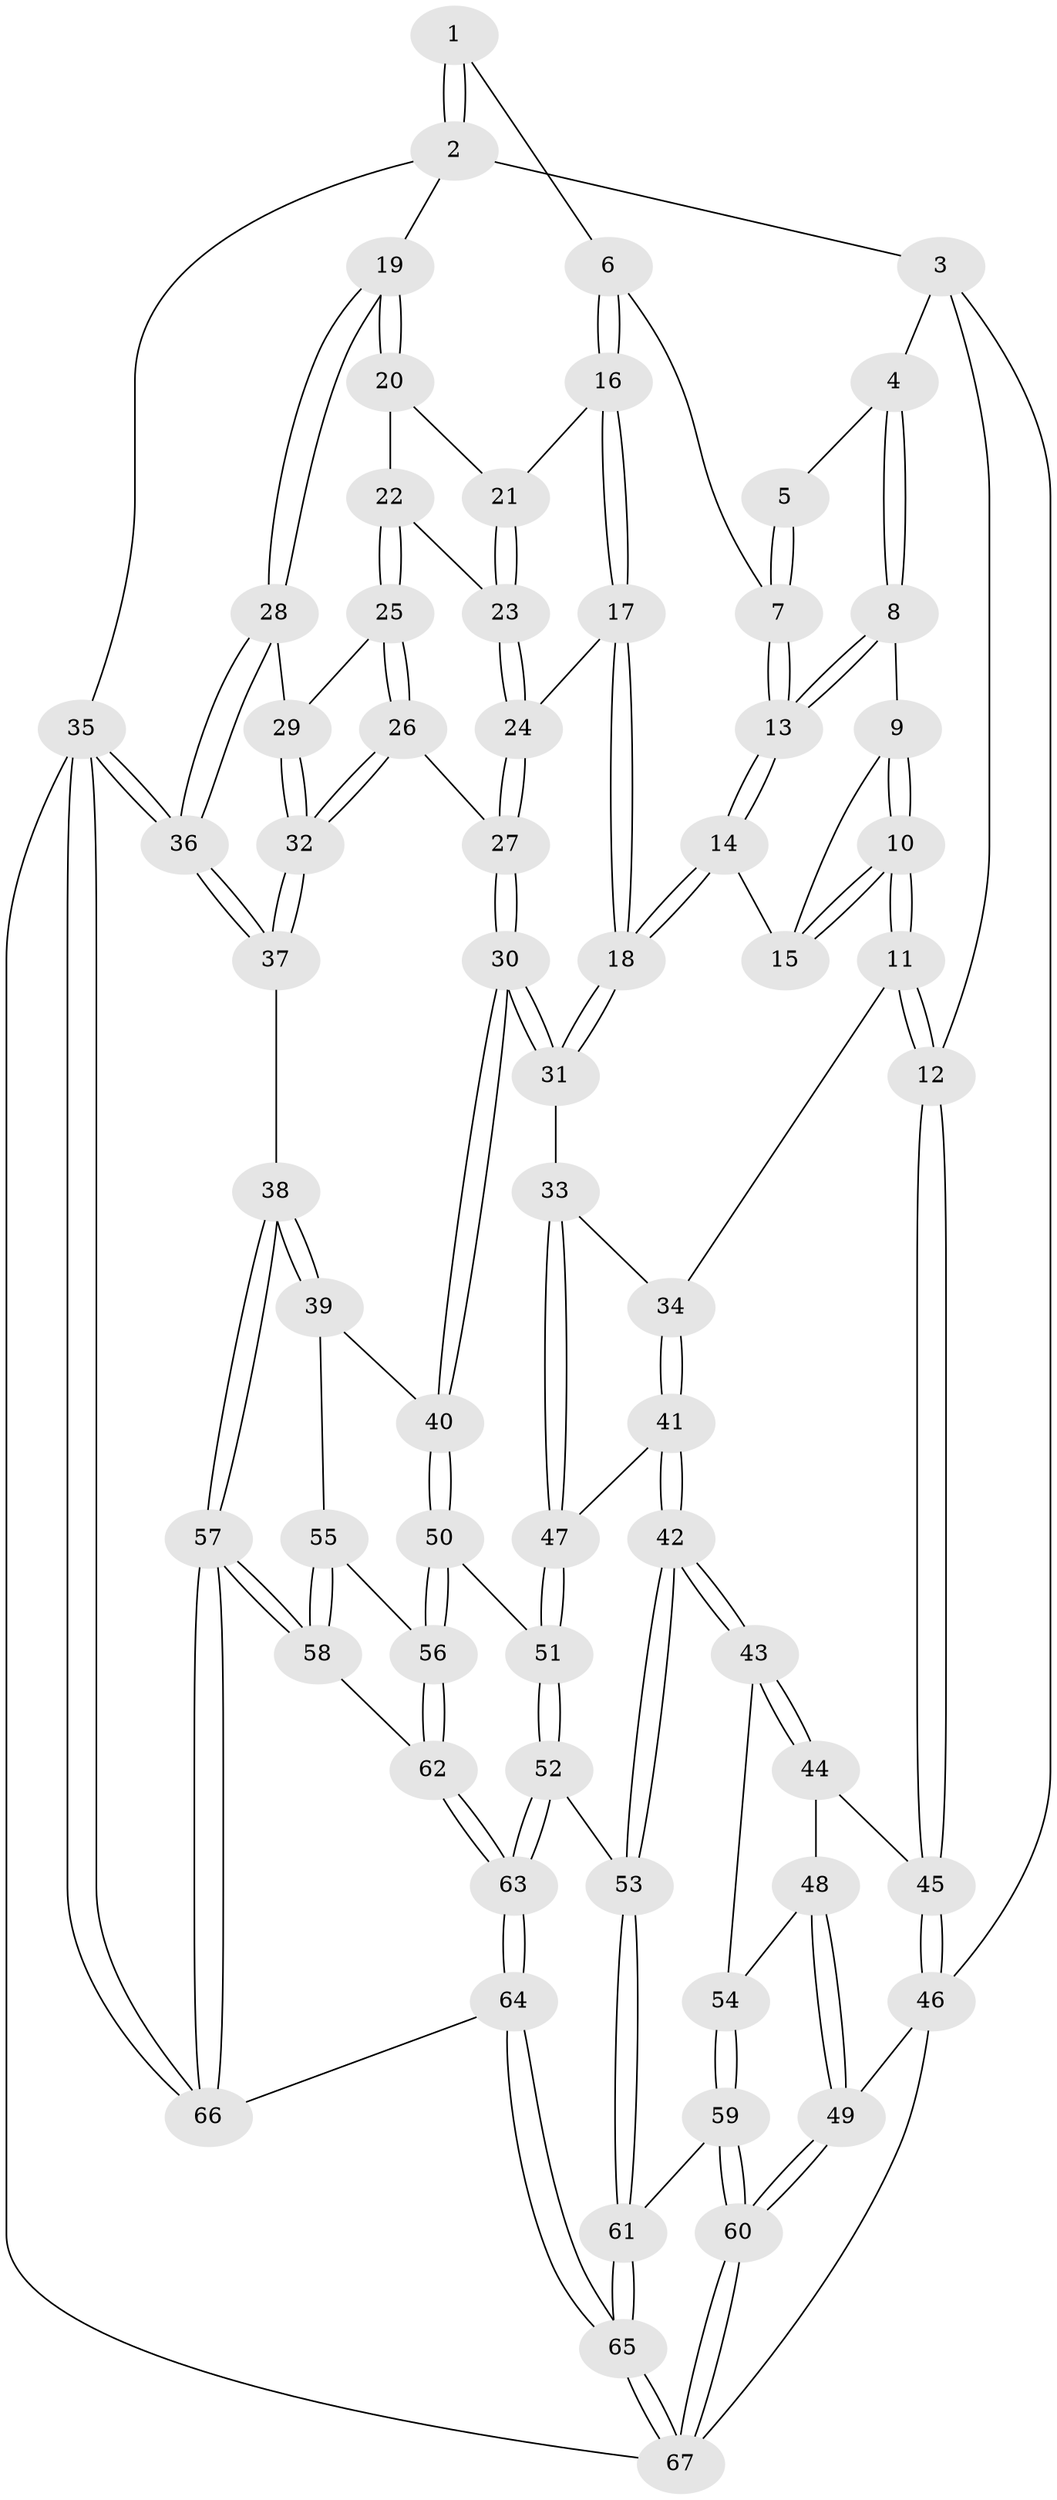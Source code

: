 // Generated by graph-tools (version 1.1) at 2025/01/03/09/25 05:01:04]
// undirected, 67 vertices, 164 edges
graph export_dot {
graph [start="1"]
  node [color=gray90,style=filled];
  1 [pos="+0.8806004857401418+0"];
  2 [pos="+1+0"];
  3 [pos="+0.3425447691420687+0"];
  4 [pos="+0.3766170577694567+0"];
  5 [pos="+0.548745920879323+0"];
  6 [pos="+0.6929651310268375+0.24189134704122234"];
  7 [pos="+0.619170709482979+0.23974199960677203"];
  8 [pos="+0.40380052573004516+0.0661448250270347"];
  9 [pos="+0.37184286729027555+0.21536002819769892"];
  10 [pos="+0.18215012967093833+0.4321329788895598"];
  11 [pos="+0.17996632565097684+0.43306339079243966"];
  12 [pos="+0+0.362030143568856"];
  13 [pos="+0.5367198451790814+0.2882552805158949"];
  14 [pos="+0.5139754979718589+0.38715717980759956"];
  15 [pos="+0.43434998236657596+0.3770119562671604"];
  16 [pos="+0.7192671375633841+0.2824796252022433"];
  17 [pos="+0.6980703231373425+0.3627898052828709"];
  18 [pos="+0.5935239242428162+0.49770812000615383"];
  19 [pos="+1+0"];
  20 [pos="+0.8414565696591758+0.26171127484782203"];
  21 [pos="+0.7293870796284954+0.2830962993956885"];
  22 [pos="+0.8297127317121514+0.36898582659817775"];
  23 [pos="+0.8243480263924837+0.37018138898586633"];
  24 [pos="+0.8028298338066969+0.3835431312484333"];
  25 [pos="+0.8866628094861435+0.39801875965331013"];
  26 [pos="+0.815604146739858+0.5375949200510153"];
  27 [pos="+0.7479500346873723+0.5314963302694031"];
  28 [pos="+1+0.2977679301169165"];
  29 [pos="+0.9637425704696769+0.38212181033588544"];
  30 [pos="+0.6104310274771666+0.5550309545542731"];
  31 [pos="+0.605210467882996+0.5498991885873582"];
  32 [pos="+0.8617939624957632+0.5633954685826252"];
  33 [pos="+0.42884732138507353+0.5971940276346898"];
  34 [pos="+0.2145064583131253+0.48575330813211404"];
  35 [pos="+1+1"];
  36 [pos="+1+0.715779648180834"];
  37 [pos="+1+0.7207897389420933"];
  38 [pos="+0.8549547464655038+0.8259031606361436"];
  39 [pos="+0.6735884790278764+0.7041038223537442"];
  40 [pos="+0.613159418882145+0.5703106141504359"];
  41 [pos="+0.23509832412945555+0.6996779540760533"];
  42 [pos="+0.16226252102607405+0.7750883086548406"];
  43 [pos="+0.1531197160587265+0.7744231113818557"];
  44 [pos="+0.06327007082001089+0.6684015946933048"];
  45 [pos="+0+0.37091759053045636"];
  46 [pos="+0+0.36655632320426507"];
  47 [pos="+0.36367508294283957+0.7352044819451108"];
  48 [pos="+0+0.7789541696358294"];
  49 [pos="+0+0.800367550281016"];
  50 [pos="+0.444713977405961+0.8251474590705827"];
  51 [pos="+0.39258838254024714+0.7956745443944049"];
  52 [pos="+0.2525362521223962+0.892203447862092"];
  53 [pos="+0.21900971369876618+0.8723803479734938"];
  54 [pos="+0.09305393391736375+0.8075386825099414"];
  55 [pos="+0.6328720258380707+0.7651411485366529"];
  56 [pos="+0.4566359098546381+0.8416565319883765"];
  57 [pos="+0.6951841891796604+1"];
  58 [pos="+0.5998461595776288+0.9917091055399787"];
  59 [pos="+0.0647079235740469+0.8699719911087755"];
  60 [pos="+0+0.9926707428764326"];
  61 [pos="+0.10352987857629672+0.9616199282160527"];
  62 [pos="+0.46152249643976695+0.8569962579829057"];
  63 [pos="+0.3065419175748003+1"];
  64 [pos="+0.2990704371384662+1"];
  65 [pos="+0+1"];
  66 [pos="+0.6941036317658711+1"];
  67 [pos="+0+1"];
  1 -- 2;
  1 -- 2;
  1 -- 6;
  2 -- 3;
  2 -- 19;
  2 -- 35;
  3 -- 4;
  3 -- 12;
  3 -- 46;
  4 -- 5;
  4 -- 8;
  4 -- 8;
  5 -- 7;
  5 -- 7;
  6 -- 7;
  6 -- 16;
  6 -- 16;
  7 -- 13;
  7 -- 13;
  8 -- 9;
  8 -- 13;
  8 -- 13;
  9 -- 10;
  9 -- 10;
  9 -- 15;
  10 -- 11;
  10 -- 11;
  10 -- 15;
  10 -- 15;
  11 -- 12;
  11 -- 12;
  11 -- 34;
  12 -- 45;
  12 -- 45;
  13 -- 14;
  13 -- 14;
  14 -- 15;
  14 -- 18;
  14 -- 18;
  16 -- 17;
  16 -- 17;
  16 -- 21;
  17 -- 18;
  17 -- 18;
  17 -- 24;
  18 -- 31;
  18 -- 31;
  19 -- 20;
  19 -- 20;
  19 -- 28;
  19 -- 28;
  20 -- 21;
  20 -- 22;
  21 -- 23;
  21 -- 23;
  22 -- 23;
  22 -- 25;
  22 -- 25;
  23 -- 24;
  23 -- 24;
  24 -- 27;
  24 -- 27;
  25 -- 26;
  25 -- 26;
  25 -- 29;
  26 -- 27;
  26 -- 32;
  26 -- 32;
  27 -- 30;
  27 -- 30;
  28 -- 29;
  28 -- 36;
  28 -- 36;
  29 -- 32;
  29 -- 32;
  30 -- 31;
  30 -- 31;
  30 -- 40;
  30 -- 40;
  31 -- 33;
  32 -- 37;
  32 -- 37;
  33 -- 34;
  33 -- 47;
  33 -- 47;
  34 -- 41;
  34 -- 41;
  35 -- 36;
  35 -- 36;
  35 -- 66;
  35 -- 66;
  35 -- 67;
  36 -- 37;
  36 -- 37;
  37 -- 38;
  38 -- 39;
  38 -- 39;
  38 -- 57;
  38 -- 57;
  39 -- 40;
  39 -- 55;
  40 -- 50;
  40 -- 50;
  41 -- 42;
  41 -- 42;
  41 -- 47;
  42 -- 43;
  42 -- 43;
  42 -- 53;
  42 -- 53;
  43 -- 44;
  43 -- 44;
  43 -- 54;
  44 -- 45;
  44 -- 48;
  45 -- 46;
  45 -- 46;
  46 -- 49;
  46 -- 67;
  47 -- 51;
  47 -- 51;
  48 -- 49;
  48 -- 49;
  48 -- 54;
  49 -- 60;
  49 -- 60;
  50 -- 51;
  50 -- 56;
  50 -- 56;
  51 -- 52;
  51 -- 52;
  52 -- 53;
  52 -- 63;
  52 -- 63;
  53 -- 61;
  53 -- 61;
  54 -- 59;
  54 -- 59;
  55 -- 56;
  55 -- 58;
  55 -- 58;
  56 -- 62;
  56 -- 62;
  57 -- 58;
  57 -- 58;
  57 -- 66;
  57 -- 66;
  58 -- 62;
  59 -- 60;
  59 -- 60;
  59 -- 61;
  60 -- 67;
  60 -- 67;
  61 -- 65;
  61 -- 65;
  62 -- 63;
  62 -- 63;
  63 -- 64;
  63 -- 64;
  64 -- 65;
  64 -- 65;
  64 -- 66;
  65 -- 67;
  65 -- 67;
}
